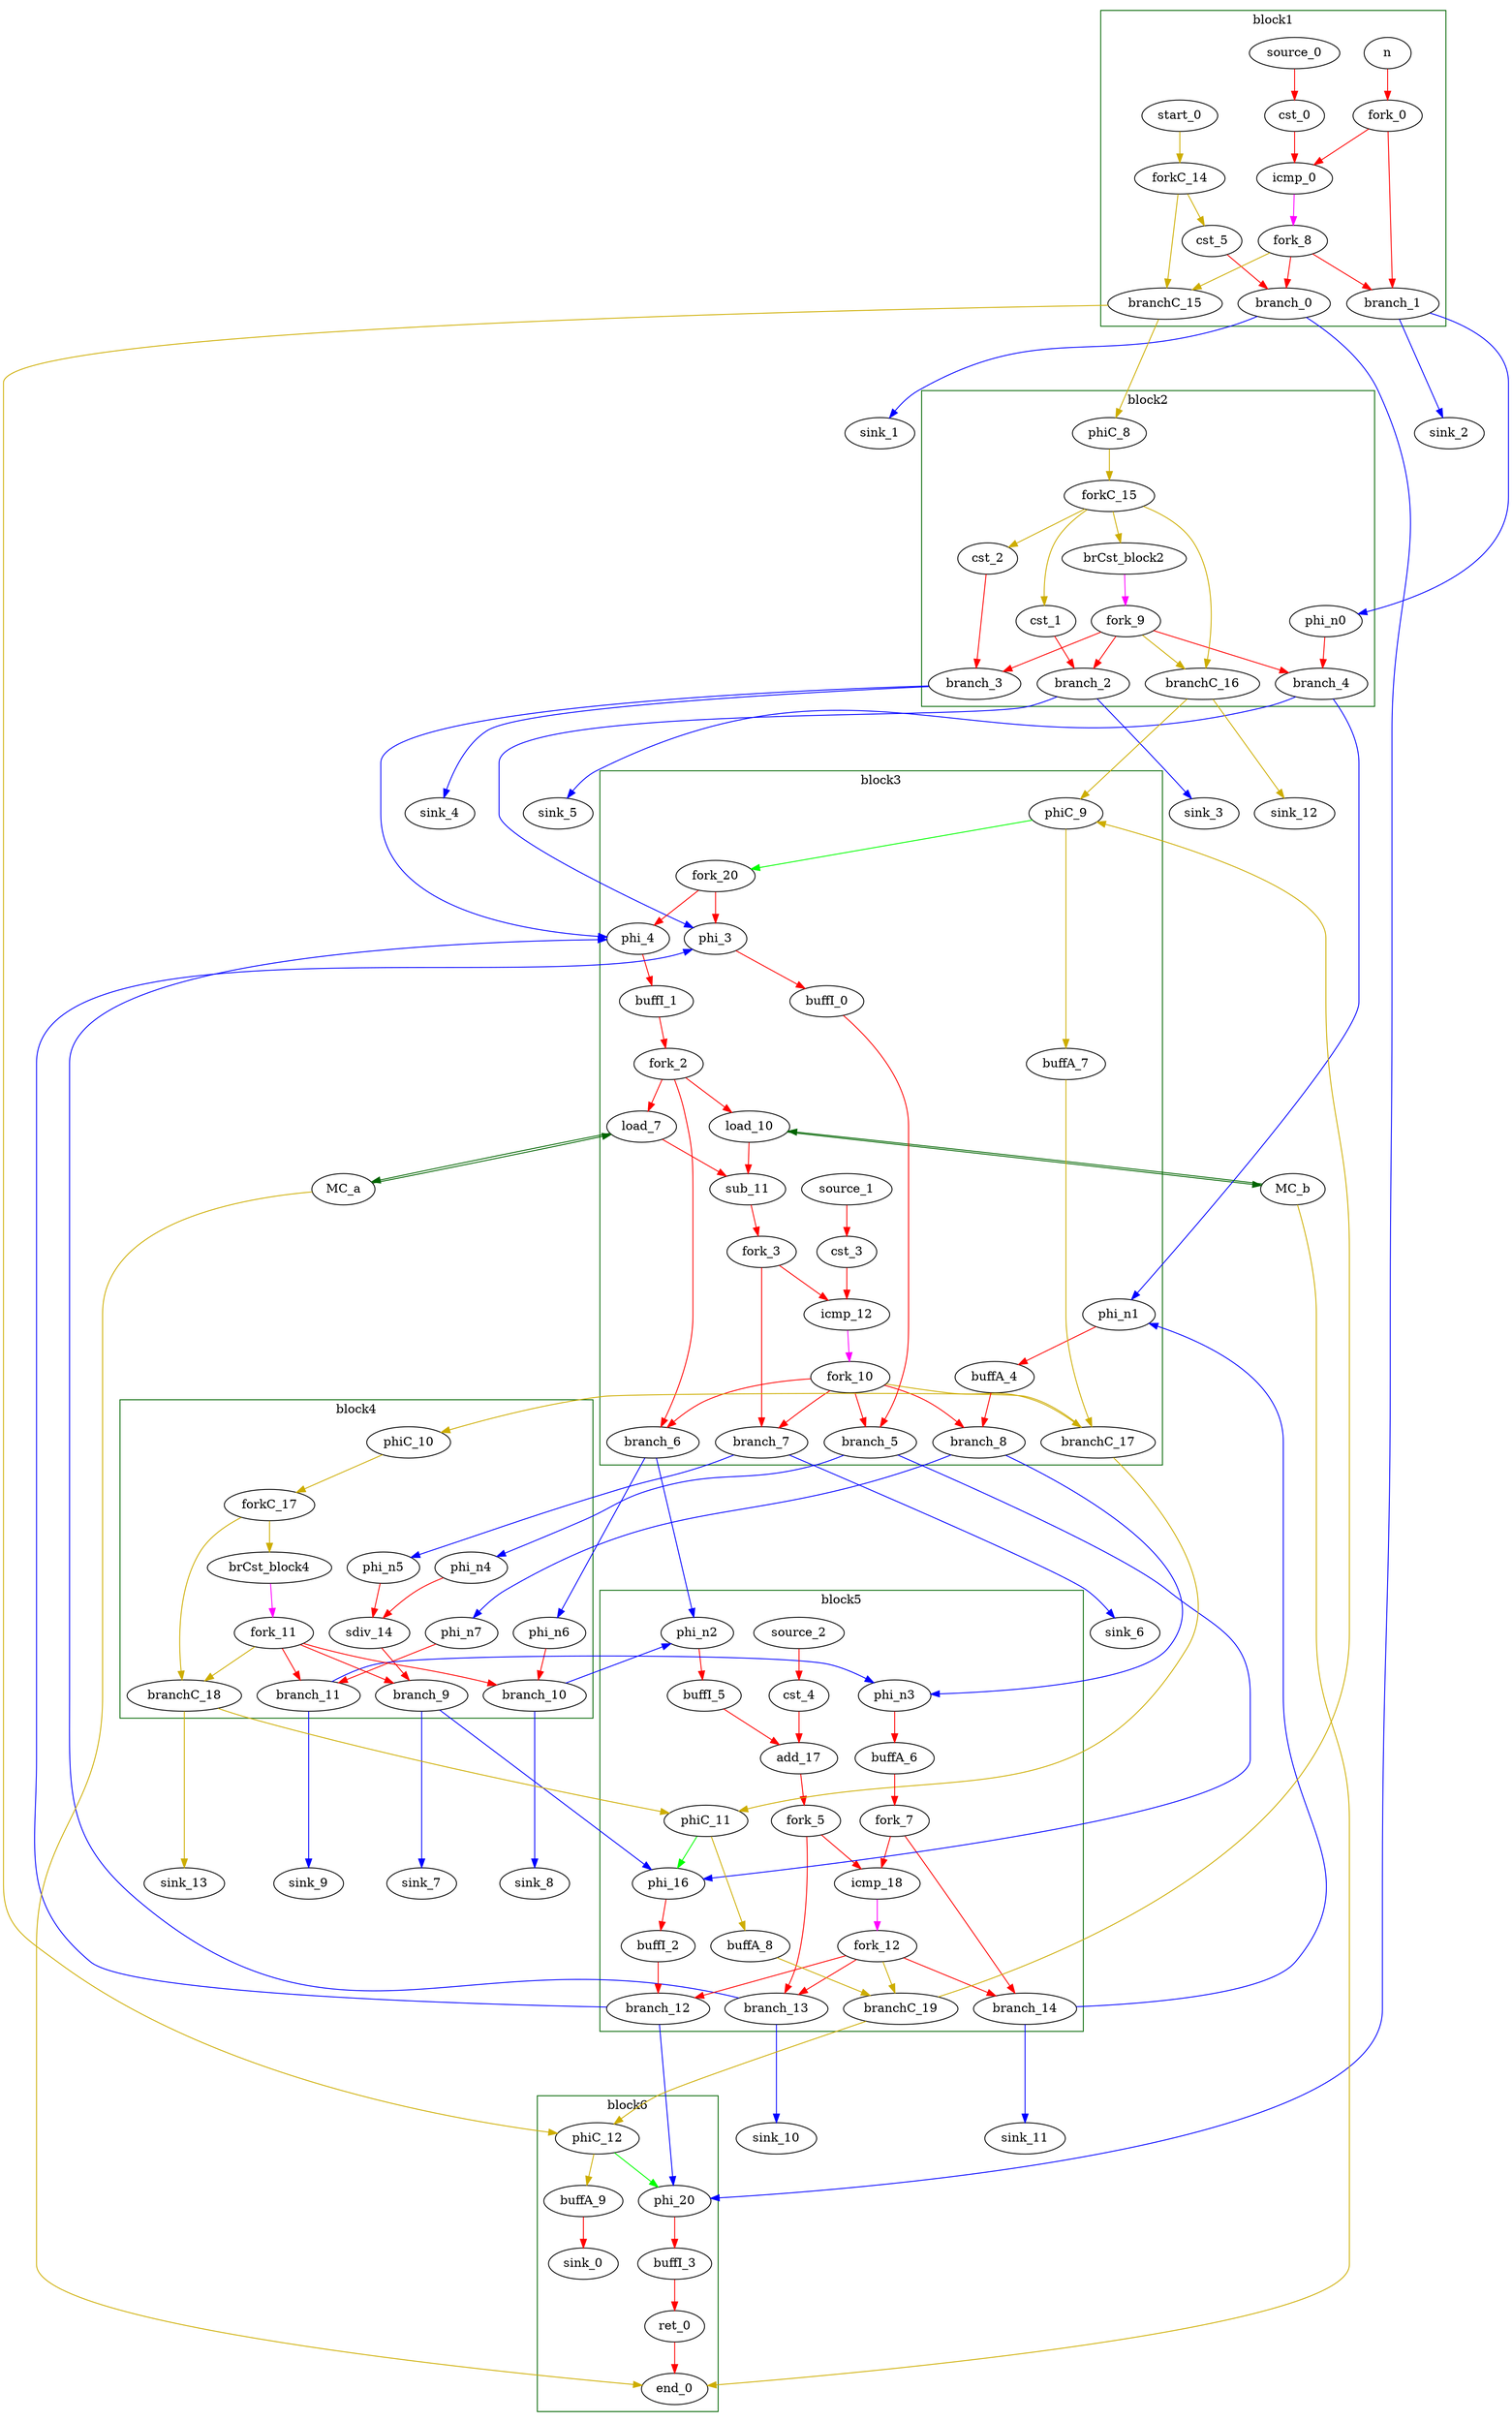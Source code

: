 Digraph G {
	splines=spline;
//DHLS version: 0.1.1" [shape = "none" pos = "20,20!"]
		"n" [type = "Entry", bbID= 1, in = "in1:32", out = "out1:32"];
		"cst_0" [type = "Constant", bbID= 1, in = "in1:32", out = "out1:32", value = "0x00000000", delay="0.000 0.000 0.000 100.000 100.000 100.000 100.000 100.000"];
		"icmp_0" [type = "Operator", bbID= 1, op = "icmp_ult_op", in = "in1:32 in2:32 ", out = "out1:1 ", delay="1.907 1.397 1.400 1.409 100.000 100.000 100.000 100.000", latency=0, II=1];
		"brCst_block2" [type = "Constant", bbID= 2, in = "in1:1", out = "out1:1", value = "0x1", delay="1.412 1.397 0.000 1.412 1.397 1.412 100.000 100.000"];
		"cst_1" [type = "Constant", bbID= 2, in = "in1:32", out = "out1:32", value = "0x000003E8", delay="0.000 0.000 0.000 100.000 100.000 100.000 100.000 100.000"];
		"phi_3" [type = "Mux", bbID= 3, in = "in1?:1 in2:32 in3:32 ", out = "out1:32", delay="1.412 1.397 0.000 1.412 1.397 1.412 100.000 100.000"];
		"cst_2" [type = "Constant", bbID= 2, in = "in1:32", out = "out1:32", value = "0x00000000", delay="0.000 0.000 0.000 100.000 100.000 100.000 100.000 100.000"];
		"phi_4" [type = "Mux", bbID= 3, in = "in1?:1 in2:32 in3:32 ", out = "out1:32", delay="1.412 1.397 0.000 1.412 1.397 1.412 100.000 100.000"];
		"load_7" [type = "Operator", bbID= 3, op = "mc_load_op", bbID= 3, portId= 0, in = "in1:32 in2:32", out = "out1:32 out2:32 ", delay="1.412 1.409 0.000 100.000 100.000 100.000 100.000 100.000", latency=2, II=1];
		"load_10" [type = "Operator", bbID= 3, op = "mc_load_op", bbID= 3, portId= 0, in = "in1:32 in2:32", out = "out1:32 out2:32 ", delay="1.412 1.409 0.000 100.000 100.000 100.000 100.000 100.000", latency=2, II=1];
		"sub_11" [type = "Operator", bbID= 3, op = "sub_op", in = "in1:32 in2:32 ", out = "out1:32 ", delay="2.287 1.397 1.400 1.409 100.000 100.000 100.000 100.000", latency=0, II=1];
		"cst_3" [type = "Constant", bbID= 3, in = "in1:32", out = "out1:32", value = "0x00000000", delay="0.000 0.000 0.000 100.000 100.000 100.000 100.000 100.000"];
		"icmp_12" [type = "Operator", bbID= 3, op = "icmp_ult_op", in = "in1:32 in2:32 ", out = "out1:1 ", delay="1.907 1.397 1.400 1.409 100.000 100.000 100.000 100.000", latency=0, II=1];
		"sdiv_14" [type = "Operator", bbID= 4, op = "mul_op", in = "in1:32 in2:32 ", out = "out1:32 ", delay="0.000 0.000 0.000 100.000 100.000 100.000 100.000 100.000", latency=36, II=1];
		"brCst_block4" [type = "Constant", bbID= 4, in = "in1:1", out = "out1:1", value = "0x1", delay="1.412 1.397 0.000 1.412 1.397 1.412 100.000 100.000"];
		"phi_16" [type = "Mux", bbID= 5, in = "in1?:1 in2:32 in3:32 ", out = "out1:32", delay="1.412 1.397 0.000 1.412 1.397 1.412 100.000 100.000"];
		"cst_4" [type = "Constant", bbID= 5, in = "in1:32", out = "out1:32", value = "0x00000001", delay="0.000 0.000 0.000 100.000 100.000 100.000 100.000 100.000"];
		"add_17" [type = "Operator", bbID= 5, op = "add_op", in = "in1:32 in2:32 ", out = "out1:32 ", delay="2.287 1.397 1.400 1.409 100.000 100.000 100.000 100.000", latency=0, II=1];
		"icmp_18" [type = "Operator", bbID= 5, op = "icmp_ult_op", in = "in1:32 in2:32 ", out = "out1:1 ", delay="1.907 1.397 1.400 1.409 100.000 100.000 100.000 100.000", latency=0, II=1];
		"cst_5" [type = "Constant", bbID= 1, in = "in1:32", out = "out1:32", value = "0x000003E8", delay="0.000 0.000 0.000 100.000 100.000 100.000 100.000 100.000"];
		"phi_20" [type = "Mux", bbID= 6, in = "in1?:1 in2:32 in3:32 ", out = "out1:32", delay="1.412 1.397 0.000 1.412 1.397 1.412 100.000 100.000"];
		"ret_0" [type = "Operator", bbID= 6, op = "ret_op", in = "in1:32 ", out = "out1:32 ", delay="1.412 1.409 0.000 100.000 100.000 100.000 100.000 100.000", latency=0, II=1];
		"phi_n0" [type = "Merge", bbID= 2, in = "in1:32 ", out = "out1:32", delay="0.000 0.000 0.000 100.000 100.000 100.000 100.000 100.000"];
		"phi_n1" [type = "Merge", bbID= 3, in = "in1:32 in2:32 ", out = "out1:32", delay="1.397 1.412 0.000 100.000 100.000 100.000 100.000 100.000"];
		"phi_n2" [type = "Merge", bbID= 5, in = "in1:32 in2:32 ", out = "out1:32", delay="1.397 1.412 0.000 100.000 100.000 100.000 100.000 100.000"];
		"phi_n3" [type = "Merge", bbID= 5, in = "in1:32 in2:32 ", out = "out1:32", delay="1.397 1.412 0.000 100.000 100.000 100.000 100.000 100.000"];
		"phi_n4" [type = "Merge", bbID= 4, in = "in1:32 ", out = "out1:32", delay="0.000 0.000 0.000 100.000 100.000 100.000 100.000 100.000"];
		"phi_n5" [type = "Merge", bbID= 4, in = "in1:32 ", out = "out1:32", delay="0.000 0.000 0.000 100.000 100.000 100.000 100.000 100.000"];
		"phi_n6" [type = "Merge", bbID= 4, in = "in1:32 ", out = "out1:32", delay="0.000 0.000 0.000 100.000 100.000 100.000 100.000 100.000"];
		"phi_n7" [type = "Merge", bbID= 4, in = "in1:32 ", out = "out1:32", delay="0.000 0.000 0.000 100.000 100.000 100.000 100.000 100.000"];
		"fork_0" [type = "Fork", bbID= 1, in = "in1:32", out = "out1:32 out2:32 ", delay="0.000 0.100 0.100 100.000 100.000 100.000 100.000 100.000"];
		"fork_2" [type = "Fork", bbID= 3, in = "in1:32", out = "out1:32 out2:32 out3:32 ", delay="0.000 0.100 0.100 100.000 100.000 100.000 100.000 100.000"];
		"fork_3" [type = "Fork", bbID= 3, in = "in1:32", out = "out1:32 out2:32 ", delay="0.000 0.100 0.100 100.000 100.000 100.000 100.000 100.000"];
		"fork_5" [type = "Fork", bbID= 5, in = "in1:32", out = "out1:32 out2:32 ", delay="0.000 0.100 0.100 100.000 100.000 100.000 100.000 100.000"];
		"fork_7" [type = "Fork", bbID= 5, in = "in1:32", out = "out1:32 out2:32 ", delay="0.000 0.100 0.100 100.000 100.000 100.000 100.000 100.000"];
		"branch_0" [type = "Branch", bbID= 1,  in = "in1:32 in2?:1", out = "out1+:32 out2-:32", delay="0.000 1.409 1.411 1.412 1.400 1.412 100.000 100.000"];
		"branch_1" [type = "Branch", bbID= 1,  in = "in1:32 in2?:1", out = "out1+:32 out2-:32", delay="0.000 1.409 1.411 1.412 1.400 1.412 100.000 100.000"];
		"fork_8" [type = "Fork", bbID= 1, in = "in1:1", out = "out1:1 out2:1 out3:1 ", delay="0.000 0.100 0.100 100.000 100.000 100.000 100.000 100.000"];
		"branch_2" [type = "Branch", bbID= 2,  in = "in1:32 in2?:1", out = "out1+:32 out2-:32", delay="0.000 1.409 1.411 1.412 1.400 1.412 100.000 100.000"];
		"branch_3" [type = "Branch", bbID= 2,  in = "in1:32 in2?:1", out = "out1+:32 out2-:32", delay="0.000 1.409 1.411 1.412 1.400 1.412 100.000 100.000"];
		"branch_4" [type = "Branch", bbID= 2,  in = "in1:32 in2?:1", out = "out1+:32 out2-:32", delay="0.000 1.409 1.411 1.412 1.400 1.412 100.000 100.000"];
		"fork_9" [type = "Fork", bbID= 2, in = "in1:1", out = "out1:1 out2:1 out3:1 out4:1 ", delay="0.000 0.100 0.100 100.000 100.000 100.000 100.000 100.000"];
		"branch_5" [type = "Branch", bbID= 3,  in = "in1:32 in2?:1", out = "out1+:32 out2-:32", delay="0.000 1.409 1.411 1.412 1.400 1.412 100.000 100.000"];
		"branch_6" [type = "Branch", bbID= 3,  in = "in1:32 in2?:1", out = "out1+:32 out2-:32", delay="0.000 1.409 1.411 1.412 1.400 1.412 100.000 100.000"];
		"branch_7" [type = "Branch", bbID= 3,  in = "in1:32 in2?:1", out = "out1+:32 out2-:32", delay="0.000 1.409 1.411 1.412 1.400 1.412 100.000 100.000"];
		"branch_8" [type = "Branch", bbID= 3,  in = "in1:32 in2?:1", out = "out1+:32 out2-:32", delay="0.000 1.409 1.411 1.412 1.400 1.412 100.000 100.000"];
		"fork_10" [type = "Fork", bbID= 3, in = "in1:1", out = "out1:1 out2:1 out3:1 out4:1 out5:1 ", delay="0.000 0.100 0.100 100.000 100.000 100.000 100.000 100.000"];
		"branch_9" [type = "Branch", bbID= 4,  in = "in1:32 in2?:1", out = "out1+:32 out2-:32", delay="0.000 1.409 1.411 1.412 1.400 1.412 100.000 100.000"];
		"branch_10" [type = "Branch", bbID= 4,  in = "in1:32 in2?:1", out = "out1+:32 out2-:32", delay="0.000 1.409 1.411 1.412 1.400 1.412 100.000 100.000"];
		"branch_11" [type = "Branch", bbID= 4,  in = "in1:32 in2?:1", out = "out1+:32 out2-:32", delay="0.000 1.409 1.411 1.412 1.400 1.412 100.000 100.000"];
		"fork_11" [type = "Fork", bbID= 4, in = "in1:1", out = "out1:1 out2:1 out3:1 out4:1 ", delay="0.000 0.100 0.100 100.000 100.000 100.000 100.000 100.000"];
		"branch_12" [type = "Branch", bbID= 5,  in = "in1:32 in2?:1", out = "out1+:32 out2-:32", delay="0.000 1.409 1.411 1.412 1.400 1.412 100.000 100.000"];
		"branch_13" [type = "Branch", bbID= 5,  in = "in1:32 in2?:1", out = "out1+:32 out2-:32", delay="0.000 1.409 1.411 1.412 1.400 1.412 100.000 100.000"];
		"branch_14" [type = "Branch", bbID= 5,  in = "in1:32 in2?:1", out = "out1+:32 out2-:32", delay="0.000 1.409 1.411 1.412 1.400 1.412 100.000 100.000"];
		"fork_12" [type = "Fork", bbID= 5, in = "in1:1", out = "out1:1 out2:1 out3:1 out4:1 ", delay="0.000 0.100 0.100 100.000 100.000 100.000 100.000 100.000"];
		"MC_a" [type = "MC", bbID= 0, in = "in1:32*l0a ", out = "out1:32*l0d out2:0*e ", memory = "a", bbcount = 0, ldcount = 1, stcount = 0];
		"MC_b" [type = "MC", bbID= 0, in = "in1:32*l0a ", out = "out1:32*l0d out2:0*e ", memory = "b", bbcount = 0, ldcount = 1, stcount = 0];
		"end_0" [type = "Exit", bbID= 0, in = "in1:0*e in2:0*e in3:32 ", out = "out1:32"];
		"start_0" [type = "Entry", control= "true", bbID= 1, in = "in1:0", out = "out1:0"];
		"forkC_14" [type = "Fork", bbID= 1, in = "in1:0", out = "out1:0 out2:0 "];
		"branchC_15" [type = "Branch", bbID= 1,  in = "in1:0 in2?:1", out = "out1+:0 out2-:0", delay="0.000 1.409 1.411 1.412 1.400 1.412 100.000 100.000"];
		"phiC_8" [type = "Merge", bbID= 2, in = "in1:0 ", out = "out1:0", delay="0.000 1.397 0.000 100.000 100.000 100.000 100.000 100.000"];
		"forkC_15" [type = "Fork", bbID= 2, in = "in1:0", out = "out1:0 out2:0 out3:0 out4:0 "];
		"branchC_16" [type = "Branch", bbID= 2,  in = "in1:0 in2?:1", out = "out1+:0 out2-:0", delay="0.000 1.409 1.411 1.412 1.400 1.412 100.000 100.000"];
		"phiC_9" [type = "CntrlMerge", bbID= 3, in = "in1:0 in2:0 ", out = "out1:0 out2?:1", delay="0.000 1.397 0.000 100.000 100.000 100.000 100.000 100.000"];
		"branchC_17" [type = "Branch", bbID= 3,  in = "in1:0 in2?:1", out = "out1+:0 out2-:0", delay="0.000 1.409 1.411 1.412 1.400 1.412 100.000 100.000"];
		"phiC_10" [type = "Merge", bbID= 4, in = "in1:0 ", out = "out1:0", delay="0.000 1.397 0.000 100.000 100.000 100.000 100.000 100.000"];
		"forkC_17" [type = "Fork", bbID= 4, in = "in1:0", out = "out1:0 out2:0 "];
		"branchC_18" [type = "Branch", bbID= 4,  in = "in1:0 in2?:1", out = "out1+:0 out2-:0", delay="0.000 1.409 1.411 1.412 1.400 1.412 100.000 100.000"];
		"phiC_11" [type = "CntrlMerge", bbID= 5, in = "in1:0 in2:0 ", out = "out1:0 out2?:1", delay="0.000 1.397 0.000 100.000 100.000 100.000 100.000 100.000"];
		"branchC_19" [type = "Branch", bbID= 5,  in = "in1:0 in2?:1", out = "out1+:0 out2-:0", delay="0.000 1.409 1.411 1.412 1.400 1.412 100.000 100.000"];
		"phiC_12" [type = "CntrlMerge", bbID= 6, in = "in1:0 in2:0 ", out = "out1:0 out2?:1", delay="0.000 1.397 0.000 100.000 100.000 100.000 100.000 100.000"];
		"sink_0" [type = "Sink", bbID= 0, in = "in1:0"];
		"sink_1" [type = "Sink", bbID= 0, in = "in1:32"];
		"sink_2" [type = "Sink", bbID= 0, in = "in1:32"];
		"sink_3" [type = "Sink", bbID= 0, in = "in1:32"];
		"sink_4" [type = "Sink", bbID= 0, in = "in1:32"];
		"sink_5" [type = "Sink", bbID= 0, in = "in1:32"];
		"sink_6" [type = "Sink", bbID= 0, in = "in1:32"];
		"sink_7" [type = "Sink", bbID= 0, in = "in1:32"];
		"sink_8" [type = "Sink", bbID= 0, in = "in1:32"];
		"sink_9" [type = "Sink", bbID= 0, in = "in1:32"];
		"sink_10" [type = "Sink", bbID= 0, in = "in1:32"];
		"sink_11" [type = "Sink", bbID= 0, in = "in1:32"];
		"sink_12" [type = "Sink", bbID= 0, in = "in1:0"];
		"sink_13" [type = "Sink", bbID= 0, in = "in1:0"];
		"source_0" [type = "Source", bbID= 1, out = "out1:32"];
		"source_1" [type = "Source", bbID= 3, out = "out1:32"];
		"source_2" [type = "Source", bbID= 5, out = "out1:32"];
		"buffI_0" [type = "Buffer", bbID= 3, in = "in1:32", out = "out1:32"];
		"buffI_1" [type = "Buffer", bbID= 3, in = "in1:32", out = "out1:32"];
		"buffI_2" [type = "Buffer", bbID= 5, in = "in1:32", out = "out1:32"];
		"buffI_3" [type = "Buffer", bbID= 6, in = "in1:32", out = "out1:32"];
		"buffA_4" [type = "Buffer", bbID= 3, in = "in1:32", out = "out1:32"];
		"buffI_5" [type = "Buffer", bbID= 5, in = "in1:32", out = "out1:32"];
		"buffA_6" [type = "Buffer", bbID= 5, in = "in1:32", out = "out1:32"];
		"buffA_7" [type = "Buffer", bbID= 3, in = "in1:0", out = "out1:0"];
		"buffA_8" [type = "Buffer", bbID= 5, in = "in1:0", out = "out1:0"];
		"buffA_9" [type = "Buffer", bbID= 6, in = "in1:0", out = "out1:0"];
		"fork_20" [type = "Fork", bbID= 3, in = "in1:1", out = "out1:1 out2:1 ", delay="0.000 0.100 0.100 100.000 100.000 100.000 100.000 100.000"];
		"load_7" -> "MC_a" [color = "darkgreen", mem_address = "true", from = "out2", to = "in1"];
		"MC_a" -> "load_7" [color = "darkgreen", mem_address = "false", from = "out1", to = "in1"];
		"load_10" -> "MC_b" [color = "darkgreen", mem_address = "true", from = "out2", to = "in1"];
		"MC_b" -> "load_10" [color = "darkgreen", mem_address = "false", from = "out1", to = "in1"];
		"MC_a" -> "end_0" [color = "gold3", from = "out2", to = "in1"];
		"MC_b" -> "end_0" [color = "gold3", from = "out2", to = "in2"];
	subgraph cluster_0 {
	color = "darkgreen";
		label = "block1";
		"n" -> "fork_0" [color = "red", from = "out1", to = "in1"];
		"cst_0" -> "icmp_0" [color = "red", from = "out1", to = "in2"];
		"icmp_0" -> "fork_8" [color = "magenta", from = "out1", to = "in1"];
		"cst_5" -> "branch_0" [color = "red", from = "out1", to = "in1"];
		"fork_0" -> "icmp_0" [color = "red", from = "out1", to = "in1"];
		"fork_0" -> "branch_1" [color = "red", from = "out2", to = "in1"];
		"fork_8" -> "branch_1" [color = "red", from = "out1", to = "in2"];
		"fork_8" -> "branch_0" [color = "red", from = "out2", to = "in2"];
		"fork_8" -> "branchC_15" [color = "gold3", from = "out3", to = "in2"];
		"start_0" -> "forkC_14" [color = "gold3", from = "out1", to = "in1"];
		"forkC_14" -> "cst_5" [color = "gold3", from = "out1", to = "in1"];
		"forkC_14" -> "branchC_15" [color = "gold3", from = "out2", to = "in1"];
		"source_0" -> "cst_0" [color = "red", from = "out1", to = "in1"];
	}
		"branch_0" -> "phi_20" [color = "blue", minlen = 3, from = "out2", to = "in2"];
		"branch_0" -> "sink_1" [color = "blue", minlen = 3, from = "out1", to = "in1"];
		"branch_1" -> "phi_n0" [color = "blue", minlen = 3, from = "out1", to = "in1"];
		"branch_1" -> "sink_2" [color = "blue", minlen = 3, from = "out2", to = "in1"];
		"branchC_15" -> "phiC_8" [color = "gold3", minlen = 3, from = "out1", to = "in1"];
		"branchC_15" -> "phiC_12" [color = "gold3", minlen = 3, from = "out2", to = "in1"];
	subgraph cluster_1 {
	color = "darkgreen";
		label = "block2";
		"brCst_block2" -> "fork_9" [color = "magenta", from = "out1", to = "in1"];
		"cst_1" -> "branch_2" [color = "red", from = "out1", to = "in1"];
		"cst_2" -> "branch_3" [color = "red", from = "out1", to = "in1"];
		"phi_n0" -> "branch_4" [color = "red", from = "out1", to = "in1"];
		"fork_9" -> "branch_4" [color = "red", from = "out1", to = "in2"];
		"fork_9" -> "branch_3" [color = "red", from = "out2", to = "in2"];
		"fork_9" -> "branch_2" [color = "red", from = "out3", to = "in2"];
		"fork_9" -> "branchC_16" [color = "gold3", from = "out4", to = "in2"];
		"phiC_8" -> "forkC_15" [color = "gold3", from = "out1", to = "in1"];
		"forkC_15" -> "cst_1" [color = "gold3", from = "out1", to = "in1"];
		"forkC_15" -> "cst_2" [color = "gold3", from = "out2", to = "in1"];
		"forkC_15" -> "branchC_16" [color = "gold3", from = "out3", to = "in1"];
		"forkC_15" -> "brCst_block2" [color = "gold3", from = "out4", to = "in1"];
	}
		"branch_2" -> "phi_3" [color = "blue", minlen = 3, from = "out1", to = "in2"];
		"branch_2" -> "sink_3" [color = "blue", minlen = 3, from = "out2", to = "in1"];
		"branch_3" -> "phi_4" [color = "blue", minlen = 3, from = "out1", to = "in2"];
		"branch_3" -> "sink_4" [color = "blue", minlen = 3, from = "out2", to = "in1"];
		"branch_4" -> "phi_n1" [color = "blue", minlen = 3, from = "out1", to = "in1"];
		"branch_4" -> "sink_5" [color = "blue", minlen = 3, from = "out2", to = "in1"];
		"branchC_16" -> "phiC_9" [color = "gold3", minlen = 3, from = "out1", to = "in1"];
		"branchC_16" -> "sink_12" [color = "gold3", minlen = 3, from = "out2", to = "in1"];
	subgraph cluster_2 {
	color = "darkgreen";
		label = "block3";
		"phi_3" -> "buffI_0" [color = "red", from = "out1", to = "in1"];
		"phi_4" -> "buffI_1" [color = "red", from = "out1", to = "in1"];
		"load_7" -> "sub_11" [color = "red", from = "out1", to = "in1"];
		"load_10" -> "sub_11" [color = "red", from = "out1", to = "in2"];
		"sub_11" -> "fork_3" [color = "red", from = "out1", to = "in1"];
		"cst_3" -> "icmp_12" [color = "red", from = "out1", to = "in2"];
		"icmp_12" -> "fork_10" [color = "magenta", from = "out1", to = "in1"];
		"phi_n1" -> "buffA_4" [color = "red", from = "out1", to = "in1"];
		"fork_2" -> "load_7" [color = "red", from = "out1", to = "in2"];
		"fork_2" -> "load_10" [color = "red", from = "out2", to = "in2"];
		"fork_2" -> "branch_6" [color = "red", from = "out3", to = "in1"];
		"fork_3" -> "icmp_12" [color = "red", from = "out1", to = "in1"];
		"fork_3" -> "branch_7" [color = "red", from = "out2", to = "in1"];
		"fork_10" -> "branch_8" [color = "red", from = "out1", to = "in2"];
		"fork_10" -> "branch_7" [color = "red", from = "out2", to = "in2"];
		"fork_10" -> "branch_6" [color = "red", from = "out3", to = "in2"];
		"fork_10" -> "branch_5" [color = "red", from = "out4", to = "in2"];
		"fork_10" -> "branchC_17" [color = "gold3", from = "out5", to = "in2"];
		"phiC_9" -> "fork_20" [color = "green", from = "out2", to = "in1"];
		"phiC_9" -> "buffA_7" [color = "gold3", from = "out1", to = "in1"];
		"source_1" -> "cst_3" [color = "red", from = "out1", to = "in1"];
		"buffI_0" -> "branch_5" [color = "red", from = "out1", to = "in1"];
		"buffI_1" -> "fork_2" [color = "red", from = "out1", to = "in1"];
		"buffA_4" -> "branch_8" [color = "red", from = "out1", to = "in1"];
		"buffA_7" -> "branchC_17" [color = "gold3", from = "out1", to = "in1"];
		"fork_20" -> "phi_3" [color = "red", from = "out1", to = "in1"];
		"fork_20" -> "phi_4" [color = "red", from = "out2", to = "in1"];
	}
		"branch_5" -> "phi_n4" [color = "blue", minlen = 3, from = "out1", to = "in1"];
		"branch_5" -> "phi_16" [color = "blue", minlen = 3, from = "out2", to = "in2"];
		"branch_6" -> "phi_n6" [color = "blue", minlen = 3, from = "out1", to = "in1"];
		"branch_6" -> "phi_n2" [color = "blue", minlen = 3, from = "out2", to = "in1"];
		"branch_7" -> "phi_n5" [color = "blue", minlen = 3, from = "out1", to = "in1"];
		"branch_7" -> "sink_6" [color = "blue", minlen = 3, from = "out2", to = "in1"];
		"branch_8" -> "phi_n7" [color = "blue", minlen = 3, from = "out1", to = "in1"];
		"branch_8" -> "phi_n3" [color = "blue", minlen = 3, from = "out2", to = "in1"];
		"branchC_17" -> "phiC_10" [color = "gold3", minlen = 3, from = "out1", to = "in1"];
		"branchC_17" -> "phiC_11" [color = "gold3", minlen = 3, from = "out2", to = "in1"];
	subgraph cluster_3 {
	color = "darkgreen";
		label = "block4";
		"sdiv_14" -> "branch_9" [color = "red", from = "out1", to = "in1"];
		"brCst_block4" -> "fork_11" [color = "magenta", from = "out1", to = "in1"];
		"phi_n4" -> "sdiv_14" [color = "red", from = "out1", to = "in1"];
		"phi_n5" -> "sdiv_14" [color = "red", from = "out1", to = "in2"];
		"phi_n6" -> "branch_10" [color = "red", from = "out1", to = "in1"];
		"phi_n7" -> "branch_11" [color = "red", from = "out1", to = "in1"];
		"fork_11" -> "branch_11" [color = "red", from = "out1", to = "in2"];
		"fork_11" -> "branch_10" [color = "red", from = "out2", to = "in2"];
		"fork_11" -> "branch_9" [color = "red", from = "out3", to = "in2"];
		"fork_11" -> "branchC_18" [color = "gold3", from = "out4", to = "in2"];
		"phiC_10" -> "forkC_17" [color = "gold3", from = "out1", to = "in1"];
		"forkC_17" -> "branchC_18" [color = "gold3", from = "out1", to = "in1"];
		"forkC_17" -> "brCst_block4" [color = "gold3", from = "out2", to = "in1"];
	}
		"branch_9" -> "phi_16" [color = "blue", minlen = 3, from = "out1", to = "in3"];
		"branch_9" -> "sink_7" [color = "blue", minlen = 3, from = "out2", to = "in1"];
		"branch_10" -> "phi_n2" [color = "blue", minlen = 3, from = "out1", to = "in2"];
		"branch_10" -> "sink_8" [color = "blue", minlen = 3, from = "out2", to = "in1"];
		"branch_11" -> "phi_n3" [color = "blue", minlen = 3, from = "out1", to = "in2"];
		"branch_11" -> "sink_9" [color = "blue", minlen = 3, from = "out2", to = "in1"];
		"branchC_18" -> "phiC_11" [color = "gold3", minlen = 3, from = "out1", to = "in2"];
		"branchC_18" -> "sink_13" [color = "gold3", minlen = 3, from = "out2", to = "in1"];
	subgraph cluster_4 {
	color = "darkgreen";
		label = "block5";
		"phi_16" -> "buffI_2" [color = "red", from = "out1", to = "in1"];
		"cst_4" -> "add_17" [color = "red", from = "out1", to = "in2"];
		"add_17" -> "fork_5" [color = "red", from = "out1", to = "in1"];
		"icmp_18" -> "fork_12" [color = "magenta", from = "out1", to = "in1"];
		"phi_n2" -> "buffI_5" [color = "red", from = "out1", to = "in1"];
		"phi_n3" -> "buffA_6" [color = "red", from = "out1", to = "in1"];
		"fork_5" -> "icmp_18" [color = "red", from = "out1", to = "in1"];
		"fork_5" -> "branch_13" [color = "red", from = "out2", to = "in1"];
		"fork_7" -> "icmp_18" [color = "red", from = "out1", to = "in2"];
		"fork_7" -> "branch_14" [color = "red", from = "out2", to = "in1"];
		"fork_12" -> "branch_14" [color = "red", from = "out1", to = "in2"];
		"fork_12" -> "branch_13" [color = "red", from = "out2", to = "in2"];
		"fork_12" -> "branch_12" [color = "red", from = "out3", to = "in2"];
		"fork_12" -> "branchC_19" [color = "gold3", from = "out4", to = "in2"];
		"phiC_11" -> "phi_16" [color = "green", from = "out2", to = "in1"];
		"phiC_11" -> "buffA_8" [color = "gold3", from = "out1", to = "in1"];
		"source_2" -> "cst_4" [color = "red", from = "out1", to = "in1"];
		"buffI_2" -> "branch_12" [color = "red", from = "out1", to = "in1"];
		"buffI_5" -> "add_17" [color = "red", from = "out1", to = "in1"];
		"buffA_6" -> "fork_7" [color = "red", from = "out1", to = "in1"];
		"buffA_8" -> "branchC_19" [color = "gold3", from = "out1", to = "in1"];
	}
		"branch_12" -> "phi_3" [color = "blue", minlen = 3, from = "out1", to = "in3"];
		"branch_12" -> "phi_20" [color = "blue", minlen = 3, from = "out2", to = "in3"];
		"branch_13" -> "phi_4" [color = "blue", minlen = 3, from = "out1", to = "in3"];
		"branch_13" -> "sink_10" [color = "blue", minlen = 3, from = "out2", to = "in1"];
		"branch_14" -> "phi_n1" [color = "blue", minlen = 3, from = "out1", to = "in2"];
		"branch_14" -> "sink_11" [color = "blue", minlen = 3, from = "out2", to = "in1"];
		"branchC_19" -> "phiC_9" [color = "gold3", minlen = 3, from = "out1", to = "in2"];
		"branchC_19" -> "phiC_12" [color = "gold3", minlen = 3, from = "out2", to = "in2"];
	subgraph cluster_5 {
	color = "darkgreen";
		label = "block6";
		"phi_20" -> "buffI_3" [color = "red", from = "out1", to = "in1"];
		"ret_0" -> "end_0" [color = "red", from = "out1", to = "in3"];
		"phiC_12" -> "phi_20" [color = "green", from = "out2", to = "in1"];
		"phiC_12" -> "buffA_9" [color = "gold3", from = "out1", to = "in1"];
		"buffI_3" -> "ret_0" [color = "red", from = "out1", to = "in1"];
		"buffA_9" -> "sink_0" [color = "red", from = "out1", to = "in1"];
	}
}
